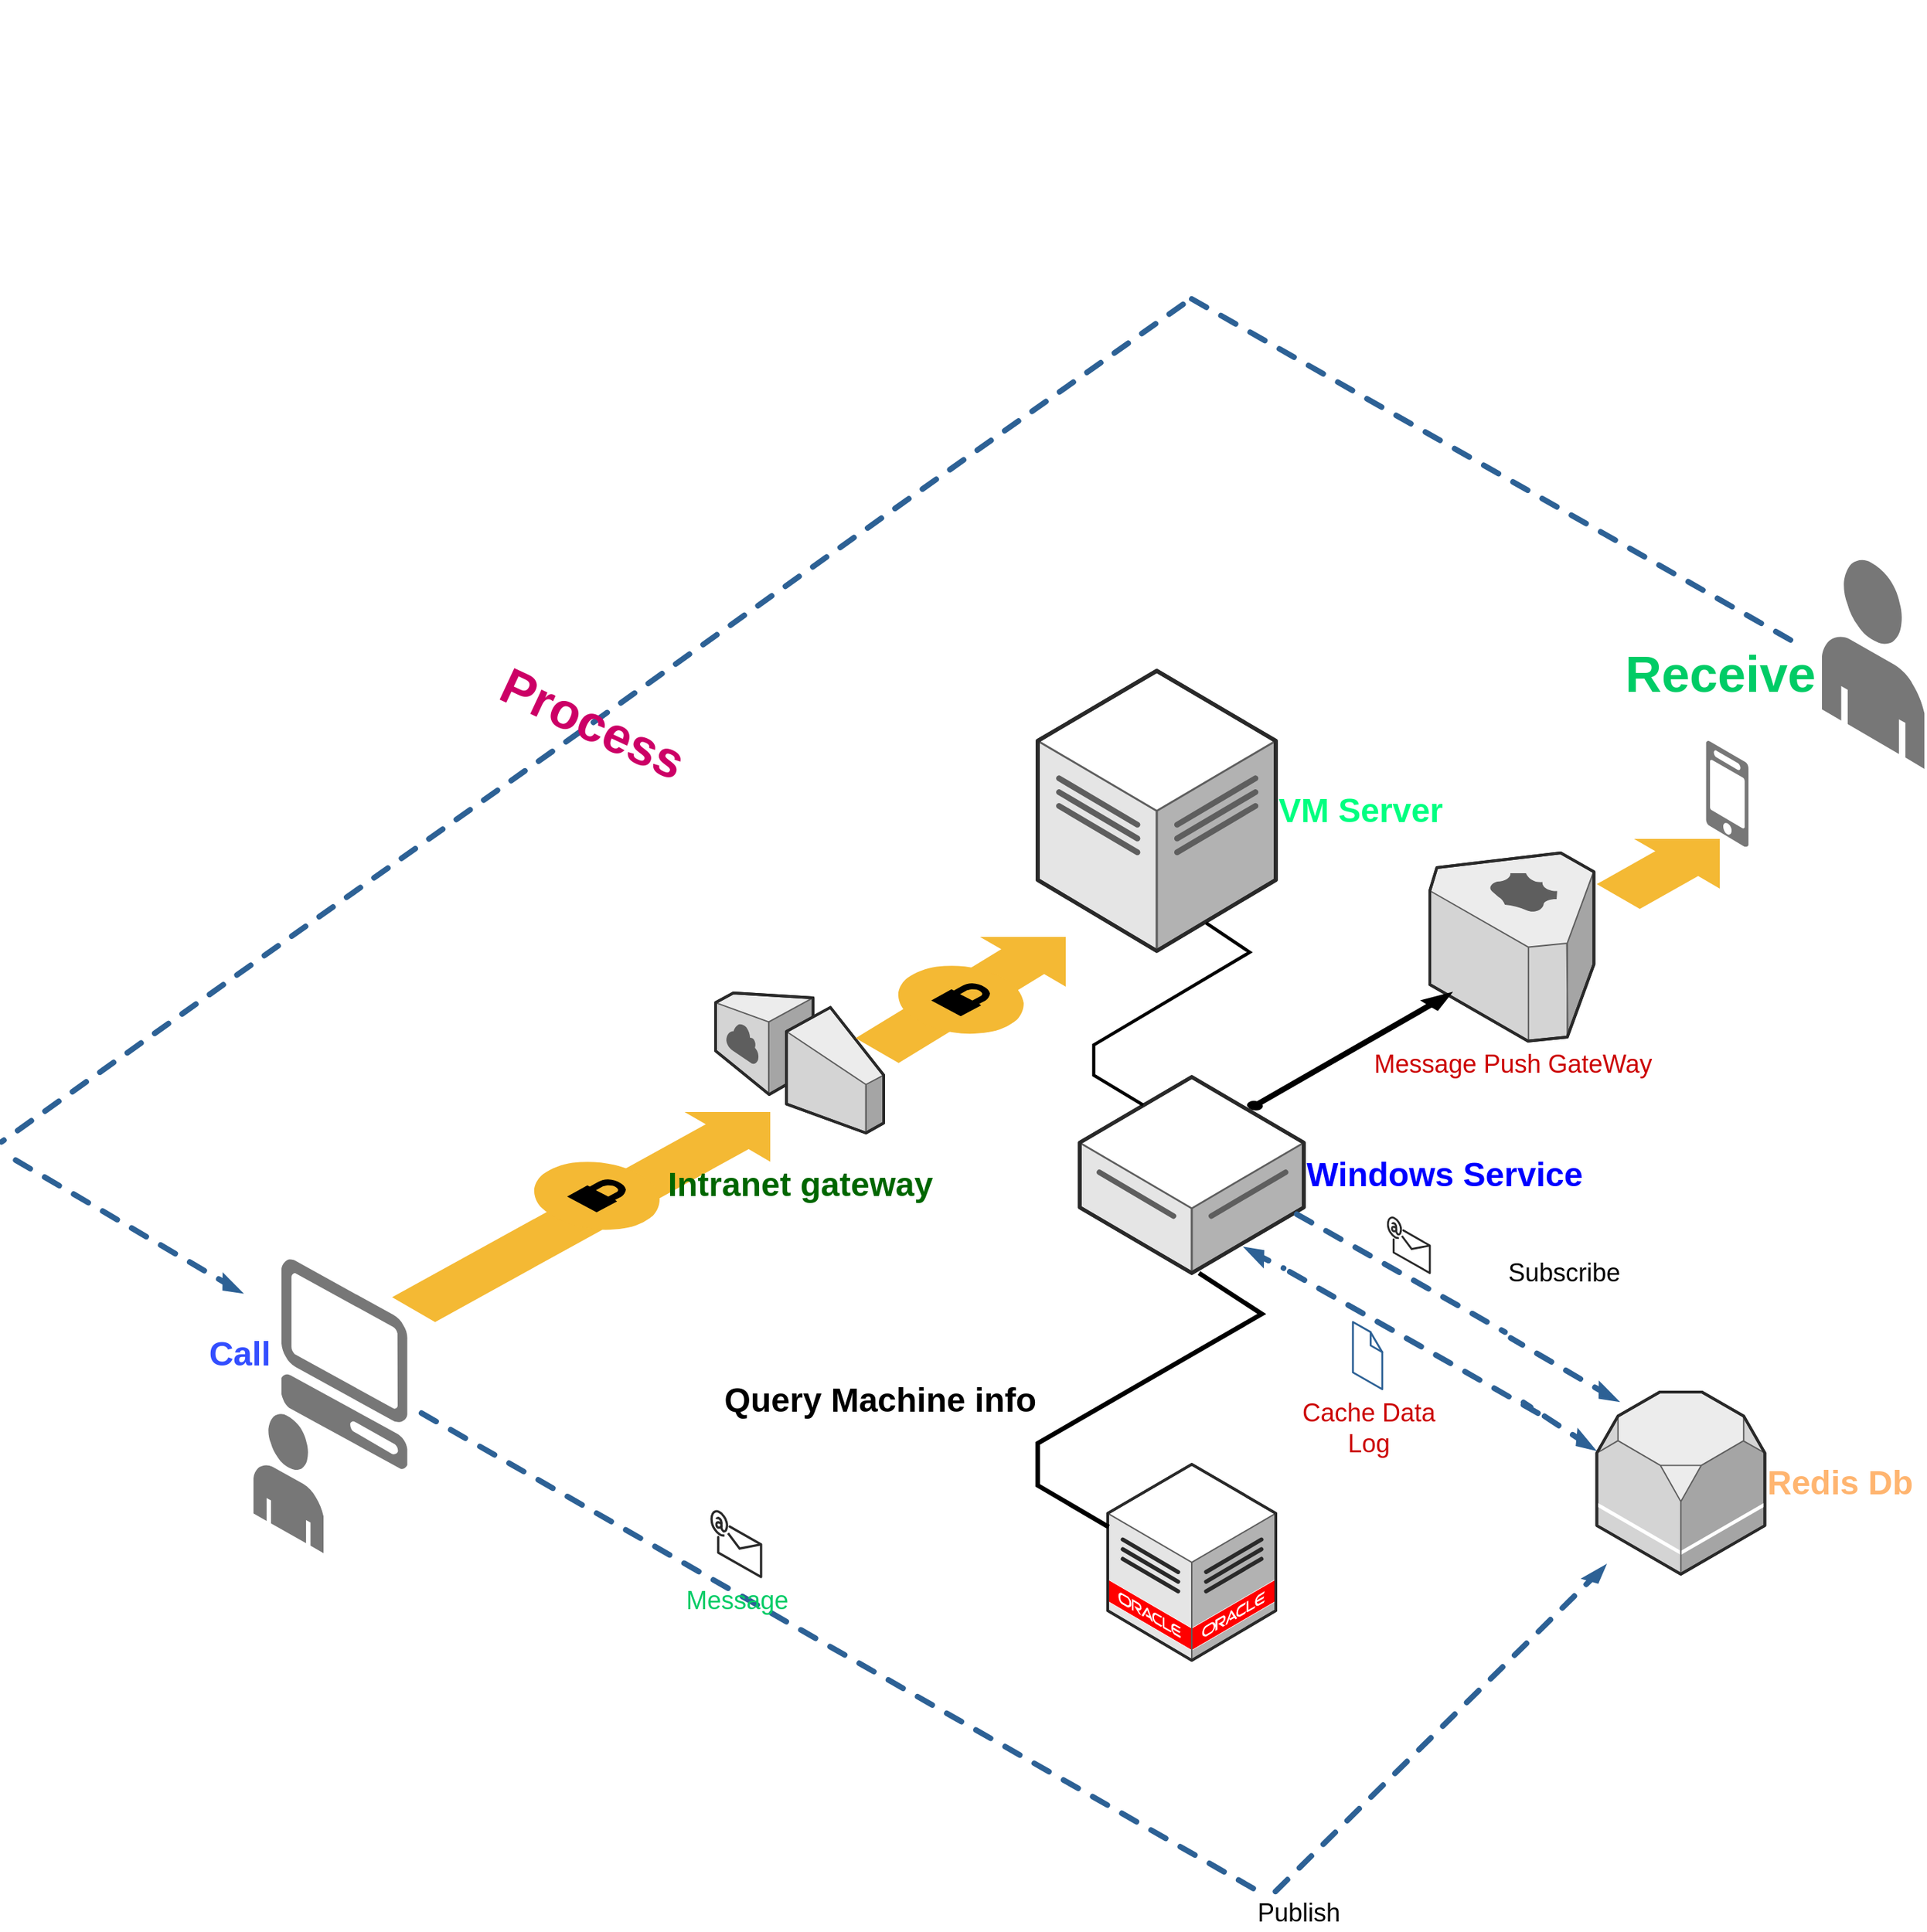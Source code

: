 <mxfile version="20.5.3" type="github">
  <diagram id="MKdxT-kbVQBQOqeZdq-M" name="第 1 页">
    <mxGraphModel dx="2157" dy="2290" grid="1" gridSize="10" guides="1" tooltips="1" connect="1" arrows="1" fold="1" page="1" pageScale="1" pageWidth="827" pageHeight="1169" math="0" shadow="0">
      <root>
        <mxCell id="0" />
        <mxCell id="1" parent="0" />
        <mxCell id="15rNjFRlz3vgorncTaDq-3" value="" style="verticalLabelPosition=bottom;html=1;verticalAlign=top;strokeWidth=1;align=center;outlineConnect=0;dashed=0;outlineConnect=0;shape=mxgraph.aws3d.end_user;strokeColor=none;fillColor=#777777;aspect=fixed;" vertex="1" parent="1">
          <mxGeometry x="180" y="710" width="50" height="100" as="geometry" />
        </mxCell>
        <mxCell id="15rNjFRlz3vgorncTaDq-4" value="&lt;h1&gt;&lt;font color=&quot;#334eff&quot;&gt;Call&amp;nbsp;&lt;/font&gt;&lt;/h1&gt;&lt;div&gt;&lt;font color=&quot;#334eff&quot;&gt;&lt;br&gt;&lt;/font&gt;&lt;/div&gt;" style="verticalLabelPosition=middle;html=1;verticalAlign=middle;strokeWidth=1;align=right;outlineConnect=0;dashed=0;outlineConnect=0;shape=mxgraph.aws3d.client;aspect=fixed;strokeColor=none;fillColor=#777777;direction=east;labelPosition=left;" vertex="1" parent="1">
          <mxGeometry x="200" y="600" width="90" height="150" as="geometry" />
        </mxCell>
        <mxCell id="15rNjFRlz3vgorncTaDq-8" value="" style="verticalLabelPosition=bottom;html=1;verticalAlign=top;strokeWidth=1;align=center;outlineConnect=0;dashed=0;outlineConnect=0;shape=mxgraph.aws3d.flatEdge2;strokeColor=none;fillColor=#F4B934;aspect=fixed;" vertex="1" parent="1">
          <mxGeometry x="279" y="494.95" width="270" height="150" as="geometry" />
        </mxCell>
        <mxCell id="15rNjFRlz3vgorncTaDq-7" value="&lt;h1&gt;&lt;font color=&quot;#006600&quot;&gt;Intranet gateway&lt;/font&gt;&lt;/h1&gt;" style="verticalLabelPosition=bottom;html=1;verticalAlign=top;strokeWidth=1;align=center;outlineConnect=0;dashed=0;outlineConnect=0;shape=mxgraph.aws3d.internetGateway;fillColor=#ECECEC;strokeColor=#5E5E5E;aspect=fixed;direction=east;flipH=1;" vertex="1" parent="1">
          <mxGeometry x="510" y="410" width="120" height="100" as="geometry" />
        </mxCell>
        <mxCell id="15rNjFRlz3vgorncTaDq-6" value="" style="verticalLabelPosition=bottom;html=1;verticalAlign=top;strokeWidth=1;align=center;outlineConnect=0;dashed=0;outlineConnect=0;shape=mxgraph.aws3d.secureConnection;fillColor=#F4B934;strokeColor=none;aspect=fixed;fontFamily=Helvetica;fontSize=12;fontColor=default;" vertex="1" parent="1">
          <mxGeometry x="380" y="530" width="90" height="50" as="geometry" />
        </mxCell>
        <mxCell id="15rNjFRlz3vgorncTaDq-9" value="&lt;h1&gt;&lt;font color=&quot;#0000ff&quot;&gt;Windows Service&lt;/font&gt;&lt;/h1&gt;" style="verticalLabelPosition=middle;html=1;verticalAlign=middle;strokeWidth=1;align=left;outlineConnect=0;dashed=0;outlineConnect=0;shape=mxgraph.aws3d.dataServer;strokeColor=#5E5E5E;aspect=fixed;labelPosition=right;" vertex="1" parent="1">
          <mxGeometry x="770" y="470" width="160" height="140" as="geometry" />
        </mxCell>
        <mxCell id="15rNjFRlz3vgorncTaDq-11" value="" style="verticalLabelPosition=bottom;html=1;verticalAlign=top;strokeWidth=1;align=center;outlineConnect=0;dashed=0;outlineConnect=0;shape=mxgraph.aws3d.flatEdge2;strokeColor=none;fillColor=#F4B934;aspect=fixed;" vertex="1" parent="1">
          <mxGeometry x="610" y="370" width="150" height="90" as="geometry" />
        </mxCell>
        <mxCell id="15rNjFRlz3vgorncTaDq-12" value="&lt;h1&gt;&lt;font color=&quot;#00ff80&quot;&gt;VM Server&lt;/font&gt;&lt;/h1&gt;" style="verticalLabelPosition=middle;html=1;verticalAlign=middle;strokeWidth=1;align=left;outlineConnect=0;dashed=0;outlineConnect=0;shape=mxgraph.aws3d.dataCenter;strokeColor=#5E5E5E;aspect=fixed;labelPosition=right;" vertex="1" parent="1">
          <mxGeometry x="740" y="180" width="170" height="200" as="geometry" />
        </mxCell>
        <mxCell id="15rNjFRlz3vgorncTaDq-13" value="" style="verticalLabelPosition=bottom;html=1;verticalAlign=top;strokeWidth=1;align=center;outlineConnect=0;dashed=0;outlineConnect=0;shape=mxgraph.aws3d.edge2;strokeColor=#000000;aspect=fixed;direction=west;flipV=1;" vertex="1" parent="1">
          <mxGeometry x="780" y="360" width="111.43" height="130" as="geometry" />
        </mxCell>
        <mxCell id="15rNjFRlz3vgorncTaDq-14" value="" style="verticalLabelPosition=bottom;html=1;verticalAlign=top;strokeWidth=1;align=center;outlineConnect=0;dashed=0;outlineConnect=0;shape=mxgraph.aws3d.oracleDataCenter;fillColor=#ffffff;strokeColor=#5E5E5E;aspect=fixed;" vertex="1" parent="1">
          <mxGeometry x="790" y="746.55" width="120" height="140" as="geometry" />
        </mxCell>
        <mxCell id="15rNjFRlz3vgorncTaDq-15" value="&lt;h1&gt;Query Machine info&lt;/h1&gt;" style="verticalLabelPosition=middle;html=1;verticalAlign=middle;strokeWidth=1;align=right;outlineConnect=0;dashed=0;outlineConnect=0;shape=mxgraph.aws3d.edge2;strokeColor=#000000;aspect=fixed;direction=west;flipH=0;flipV=1;labelPosition=left;" vertex="1" parent="1">
          <mxGeometry x="740" y="610" width="160.01" height="181.33" as="geometry" />
        </mxCell>
        <mxCell id="15rNjFRlz3vgorncTaDq-17" value="&lt;h1&gt;&lt;font color=&quot;#ffb570&quot;&gt;Redis Db&lt;/font&gt;&lt;/h1&gt;" style="verticalLabelPosition=middle;html=1;verticalAlign=middle;strokeWidth=1;align=left;outlineConnect=0;dashed=0;outlineConnect=0;shape=mxgraph.aws3d.rds;fillColor=#ECECEC;strokeColor=#5E5E5E;aspect=fixed;labelPosition=right;" vertex="1" parent="1">
          <mxGeometry x="1139.23" y="695" width="120" height="130" as="geometry" />
        </mxCell>
        <mxCell id="15rNjFRlz3vgorncTaDq-24" value="Publish" style="verticalLabelPosition=bottom;html=1;verticalAlign=top;strokeWidth=1;align=left;outlineConnect=0;dashed=0;outlineConnect=0;shape=mxgraph.aws3d.dashedArrowlessEdge2;strokeColor=#2D6195;aspect=fixed;fontSize=18;labelPosition=right;" vertex="1" parent="1">
          <mxGeometry x="300" y="710" width="595" height="340" as="geometry" />
        </mxCell>
        <mxCell id="15rNjFRlz3vgorncTaDq-25" value="" style="verticalLabelPosition=bottom;html=1;verticalAlign=top;strokeWidth=1;align=center;outlineConnect=0;dashed=0;outlineConnect=0;shape=mxgraph.aws3d.dashedEdge2;strokeColor=#2D6195;aspect=fixed;fontSize=18;rotation=-15;" vertex="1" parent="1">
          <mxGeometry x="881.82" y="852.4" width="291.11" height="165.83" as="geometry" />
        </mxCell>
        <mxCell id="15rNjFRlz3vgorncTaDq-29" value="" style="verticalLabelPosition=bottom;html=1;verticalAlign=top;strokeWidth=1;align=center;outlineConnect=0;dashed=0;outlineConnect=0;shape=mxgraph.aws3d.secureConnection;fillColor=#F4B934;strokeColor=none;aspect=fixed;fontFamily=Helvetica;fontSize=12;fontColor=default;" vertex="1" parent="1">
          <mxGeometry x="640" y="390" width="90" height="50" as="geometry" />
        </mxCell>
        <mxCell id="15rNjFRlz3vgorncTaDq-30" value="Message" style="verticalLabelPosition=bottom;html=1;verticalAlign=top;strokeWidth=1;align=center;outlineConnect=0;dashed=0;outlineConnect=0;shape=mxgraph.aws3d.email;aspect=fixed;strokeColor=#292929;fontSize=18;fontColor=#00CC66;" vertex="1" parent="1">
          <mxGeometry x="507" y="780" width="35.46" height="47" as="geometry" />
        </mxCell>
        <mxCell id="15rNjFRlz3vgorncTaDq-31" value="" style="verticalLabelPosition=bottom;html=1;verticalAlign=top;strokeWidth=1;align=center;outlineConnect=0;dashed=0;outlineConnect=0;shape=mxgraph.aws3d.email;aspect=fixed;strokeColor=#292929;fontSize=18;fontColor=#00CC66;" vertex="1" parent="1">
          <mxGeometry x="990.0" y="570.23" width="30" height="39.77" as="geometry" />
        </mxCell>
        <mxCell id="15rNjFRlz3vgorncTaDq-32" value="&lt;font color=&quot;#cc0000&quot;&gt;Message Push GateWay&lt;/font&gt;" style="verticalLabelPosition=bottom;html=1;verticalAlign=top;strokeWidth=1;align=center;outlineConnect=0;dashed=0;outlineConnect=0;shape=mxgraph.aws3d.route53;fillColor=#ECECEC;strokeColor=#5E5E5E;aspect=fixed;fontSize=18;fontColor=#00CC66;" vertex="1" parent="1">
          <mxGeometry x="1020" y="310" width="117.17" height="134.4" as="geometry" />
        </mxCell>
        <mxCell id="15rNjFRlz3vgorncTaDq-33" value="" style="verticalLabelPosition=bottom;html=1;verticalAlign=top;strokeWidth=1;align=center;outlineConnect=0;dashed=0;outlineConnect=0;shape=mxgraph.aws3d.arrowNE;fillColor=#000000;aspect=fixed;fontSize=18;fontColor=#00CC66;" vertex="1" parent="1">
          <mxGeometry x="890" y="410" width="145.28" height="83.02" as="geometry" />
        </mxCell>
        <mxCell id="15rNjFRlz3vgorncTaDq-34" value="&lt;h1&gt;Receive&amp;nbsp;&lt;/h1&gt;" style="verticalLabelPosition=top;html=1;verticalAlign=bottom;strokeWidth=1;align=center;outlineConnect=0;dashed=0;outlineConnect=0;shape=mxgraph.aws3d.mobile_worker;aspect=fixed;strokeColor=none;fillColor=#777777;fontSize=18;fontColor=#00CC66;labelPosition=center;" vertex="1" parent="1">
          <mxGeometry x="1217.28" y="230" width="30.24" height="75.6" as="geometry" />
        </mxCell>
        <mxCell id="15rNjFRlz3vgorncTaDq-35" value="" style="verticalLabelPosition=bottom;html=1;verticalAlign=top;strokeWidth=1;align=center;outlineConnect=0;dashed=0;outlineConnect=0;shape=mxgraph.aws3d.end_user;strokeColor=none;fillColor=#777777;aspect=fixed;fontSize=18;fontColor=#00CC66;" vertex="1" parent="1">
          <mxGeometry x="1300" y="100" width="73.16" height="150" as="geometry" />
        </mxCell>
        <mxCell id="15rNjFRlz3vgorncTaDq-36" value="" style="verticalLabelPosition=bottom;html=1;verticalAlign=top;strokeWidth=1;align=center;outlineConnect=0;dashed=0;outlineConnect=0;shape=mxgraph.aws3d.flatEdge2;strokeColor=none;fillColor=#F4B934;aspect=fixed;fontSize=18;fontColor=#00CC66;direction=east;flipV=0;" vertex="1" parent="1">
          <mxGeometry x="1139.23" y="300" width="87.78" height="50" as="geometry" />
        </mxCell>
        <mxCell id="15rNjFRlz3vgorncTaDq-37" value="" style="verticalLabelPosition=bottom;html=1;verticalAlign=top;strokeWidth=1;align=center;outlineConnect=0;dashed=0;outlineConnect=0;shape=mxgraph.aws3d.dashedEdge2;strokeColor=#2D6195;aspect=fixed;fontSize=18;fontColor=#00CC66;direction=south;rotation=-30;" vertex="1" parent="1">
          <mxGeometry x="1094.42" y="639.92" width="44.81" height="78.66" as="geometry" />
        </mxCell>
        <mxCell id="15rNjFRlz3vgorncTaDq-26" value="Subscribe" style="verticalLabelPosition=middle;html=1;verticalAlign=middle;strokeWidth=1;align=left;outlineConnect=0;dashed=0;outlineConnect=0;shape=mxgraph.aws3d.dashedArrowlessEdge2;strokeColor=#2D6195;aspect=fixed;fontSize=18;labelPosition=right;" vertex="1" parent="1">
          <mxGeometry x="925" y="568" width="148.6" height="84.08" as="geometry" />
        </mxCell>
        <mxCell id="15rNjFRlz3vgorncTaDq-41" value="" style="verticalLabelPosition=bottom;html=1;verticalAlign=top;strokeWidth=1;align=center;outlineConnect=0;dashed=0;outlineConnect=0;shape=mxgraph.aws3d.dashedArrowlessEdge2;strokeColor=#2D6195;aspect=fixed;fontSize=18;fontColor=#CC0000;" vertex="1" parent="1">
          <mxGeometry x="920" y="609.09" width="177.16" height="100.91" as="geometry" />
        </mxCell>
        <mxCell id="15rNjFRlz3vgorncTaDq-42" value="" style="verticalLabelPosition=bottom;html=1;verticalAlign=top;strokeWidth=1;align=center;outlineConnect=0;dashed=0;outlineConnect=0;shape=mxgraph.aws3d.dashedEdge2;strokeColor=#2D6195;aspect=fixed;fontSize=18;fontColor=#CC0000;direction=south;rotation=335;" vertex="1" parent="1">
          <mxGeometry x="1096.69" y="692.95" width="32.81" height="53.6" as="geometry" />
        </mxCell>
        <mxCell id="15rNjFRlz3vgorncTaDq-43" value="" style="verticalLabelPosition=bottom;html=1;verticalAlign=top;strokeWidth=1;align=center;outlineConnect=0;dashed=0;outlineConnect=0;shape=mxgraph.aws3d.dashedEdge2;strokeColor=#2D6195;aspect=fixed;fontSize=18;fontColor=#CC0000;direction=north;rotation=331;" vertex="1" parent="1">
          <mxGeometry x="892" y="585" width="18" height="27.6" as="geometry" />
        </mxCell>
        <mxCell id="15rNjFRlz3vgorncTaDq-44" value="Cache Data&lt;br&gt;Log&lt;br&gt;" style="verticalLabelPosition=bottom;html=1;verticalAlign=top;strokeWidth=1;align=center;outlineConnect=0;dashed=0;outlineConnect=0;shape=mxgraph.aws3d.file;aspect=fixed;strokeColor=#2d6195;fillColor=#ffffff;fontSize=18;fontColor=#CC0000;" vertex="1" parent="1">
          <mxGeometry x="965.07" y="644.95" width="20.95" height="48" as="geometry" />
        </mxCell>
        <mxCell id="15rNjFRlz3vgorncTaDq-53" value="" style="verticalLabelPosition=bottom;html=1;verticalAlign=top;strokeWidth=1;align=center;outlineConnect=0;dashed=0;outlineConnect=0;shape=mxgraph.aws3d.dashedArrowlessEdge2;strokeColor=#2D6195;aspect=fixed;fontSize=18;fontColor=#006600;" vertex="1" parent="1">
          <mxGeometry x="850" y="-85.57" width="429.37" height="244.57" as="geometry" />
        </mxCell>
        <mxCell id="15rNjFRlz3vgorncTaDq-54" value="&lt;h1&gt;&lt;font color=&quot;#cc0066&quot;&gt;Process&lt;/font&gt;&lt;/h1&gt;" style="verticalLabelPosition=middle;html=1;verticalAlign=middle;strokeWidth=1;align=center;outlineConnect=0;dashed=0;outlineConnect=0;shape=mxgraph.aws3d.dashedArrowlessEdge2;strokeColor=#2D6195;aspect=fixed;fontSize=18;fontColor=#006600;direction=south;rotation=25;labelPosition=center;" vertex="1" parent="1">
          <mxGeometry x="166.06" y="-231.9" width="511.79" height="898.43" as="geometry" />
        </mxCell>
        <mxCell id="15rNjFRlz3vgorncTaDq-55" value="" style="verticalLabelPosition=bottom;html=1;verticalAlign=top;strokeWidth=1;align=center;outlineConnect=0;dashed=0;outlineConnect=0;shape=mxgraph.aws3d.dashedEdge2;strokeColor=#2D6195;aspect=fixed;fontSize=18;fontColor=#006600;direction=south;rotation=-30;" vertex="1" parent="1">
          <mxGeometry x="40" y="490" width="97.1" height="170.47" as="geometry" />
        </mxCell>
      </root>
    </mxGraphModel>
  </diagram>
</mxfile>
